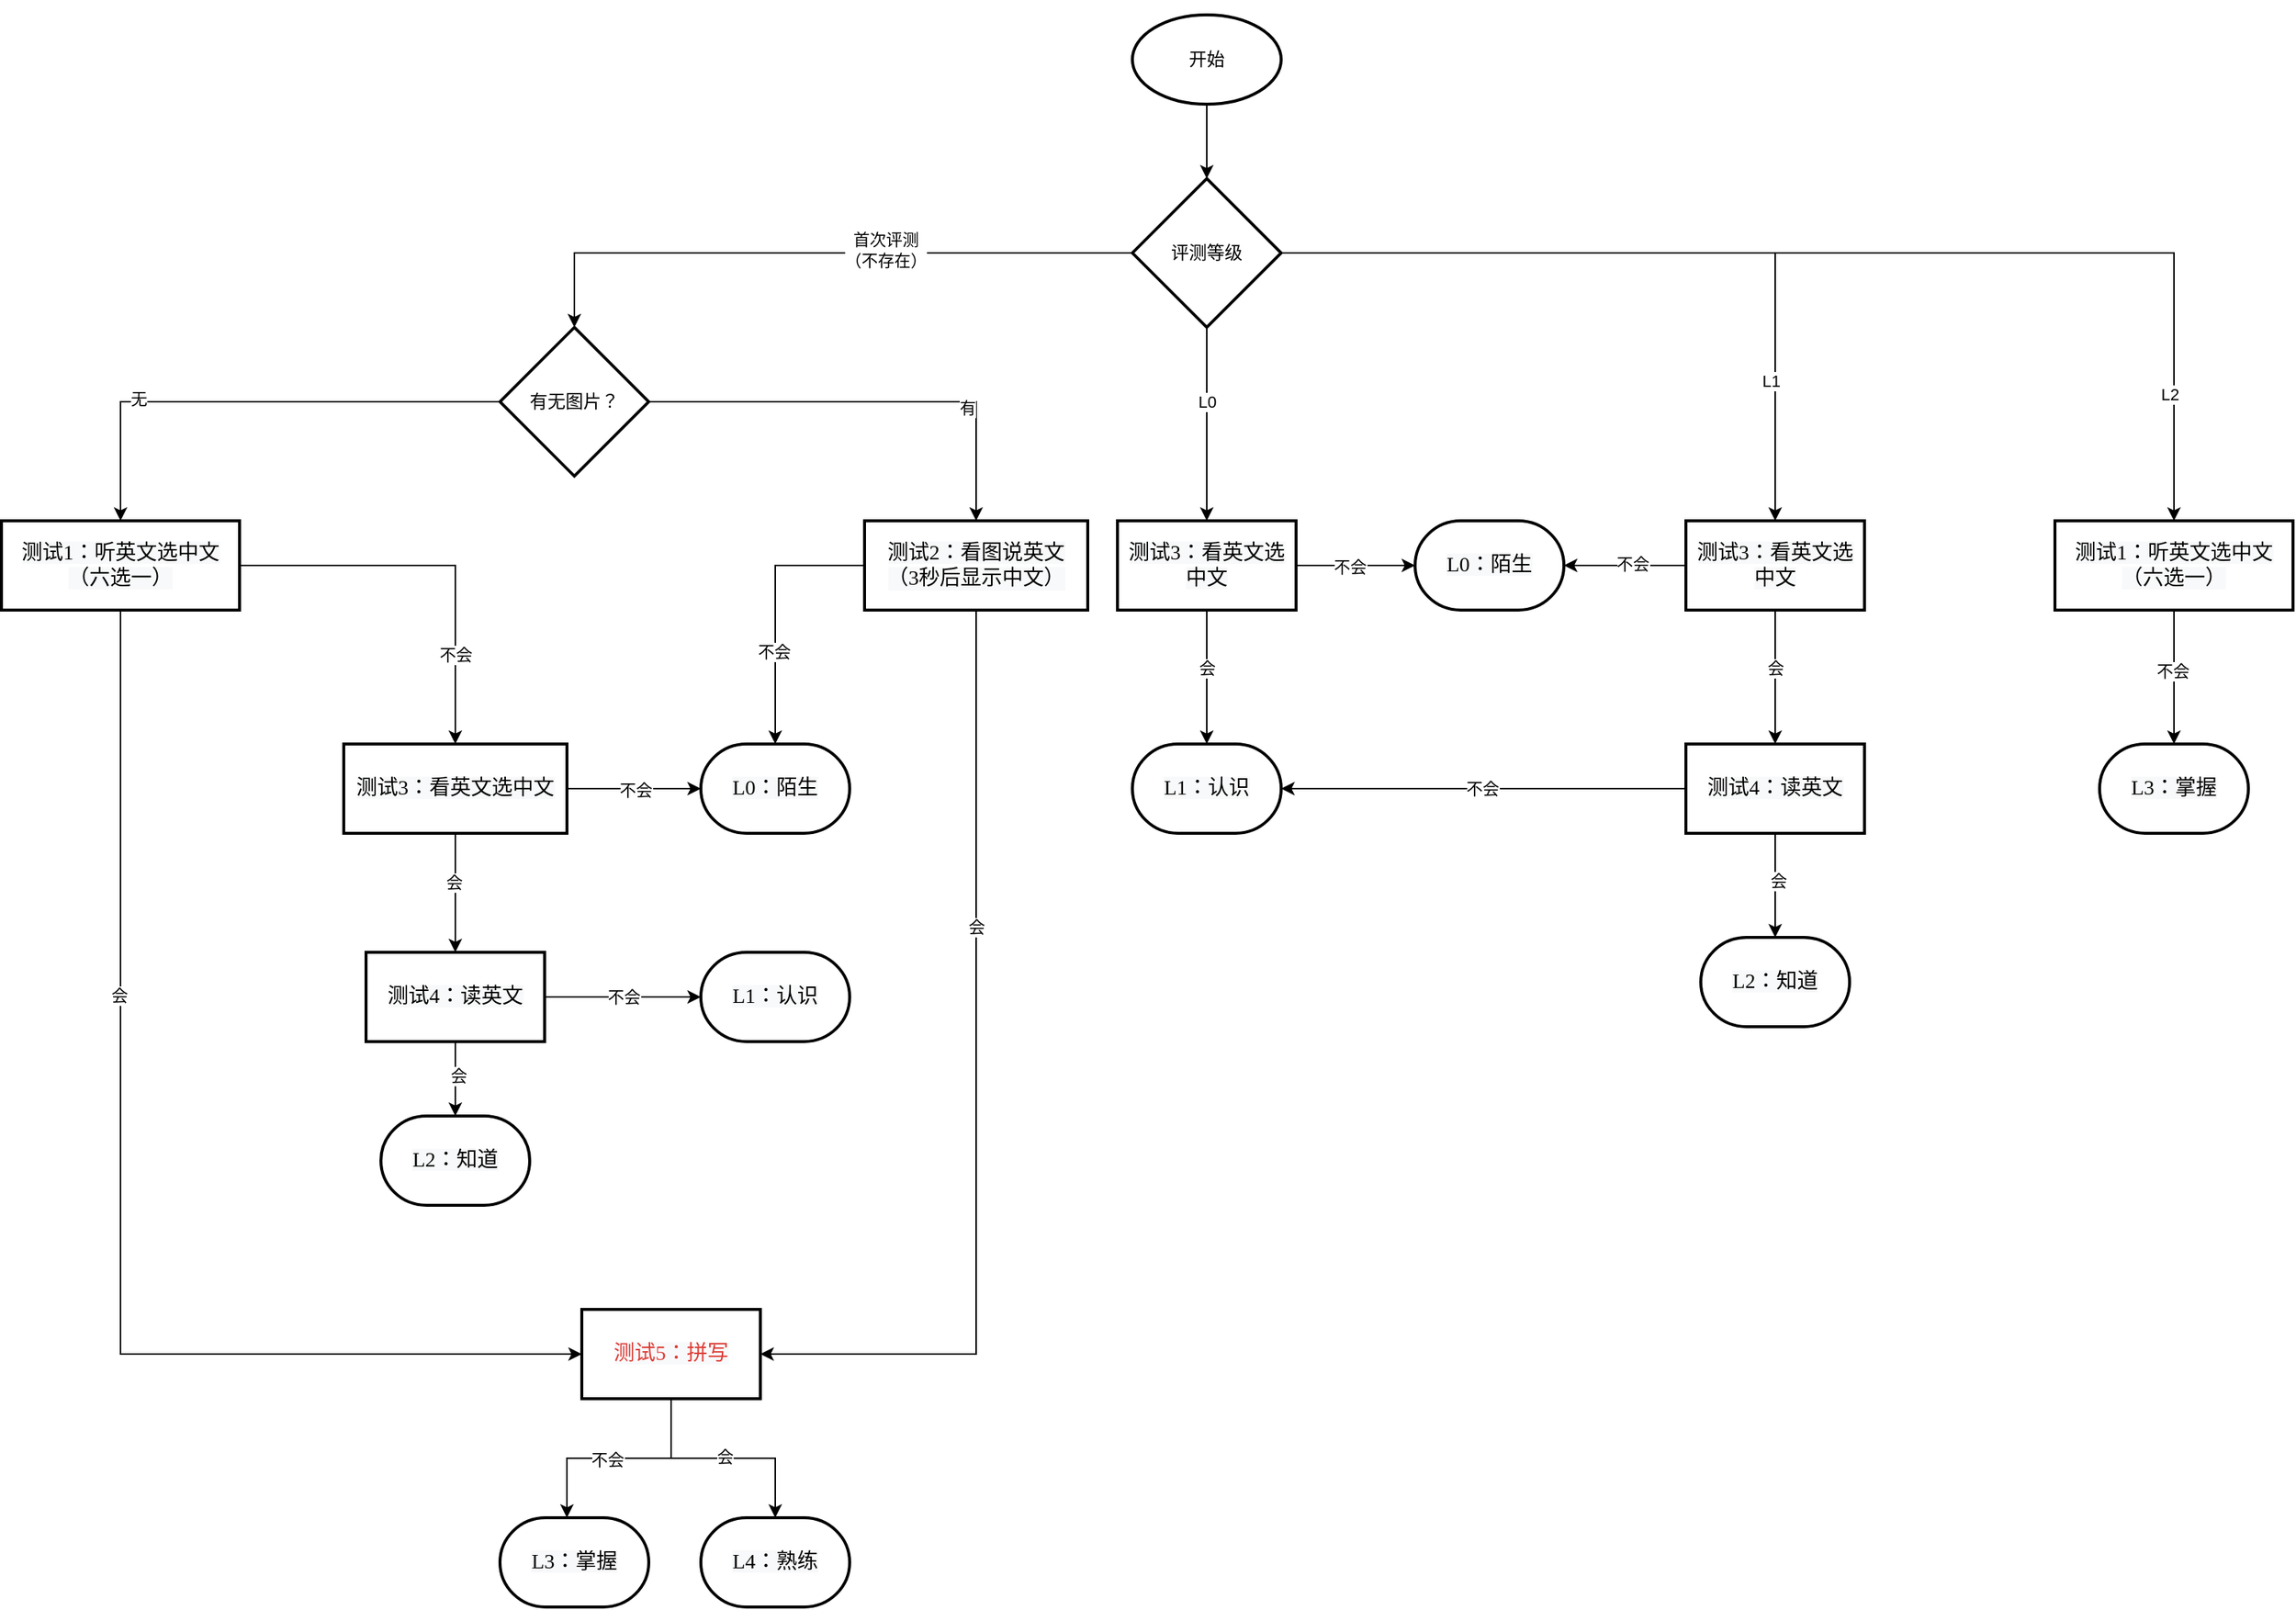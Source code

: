 <mxfile version="28.1.2">
  <diagram name="第 1 页" id="oHbD-aNrraQf_shXIENC">
    <mxGraphModel dx="1869" dy="622" grid="1" gridSize="10" guides="1" tooltips="1" connect="1" arrows="1" fold="1" page="1" pageScale="1" pageWidth="827" pageHeight="1169" math="0" shadow="0">
      <root>
        <mxCell id="0" />
        <mxCell id="1" parent="0" />
        <mxCell id="J-9VhkRpKScXOS4LtKZ8-2" value="&#xa;  &#xa;    &#xa;    &#xa;    &#xa;    &#xa;    &#xa;    &#xa;    &#xa;    &#xa;    &#xa;    &#xa;    &#xa;    &#xa;    &#xa;    &#xa;    &#xa;    &#xa;    &#xa;    &#xa;    &#xa;    &#xa;    &#xa;    &#xa;    &#xa;    &#xa;    &#xa;    &#xa;    &#xa;    &#xa;    &#xa;    &#xa;    &#xa;    &#xa;    &#xa;    &#xa;    &#xa;    &#xa;    &#xa;    &#xa;    &#xa;    &#xa;    &#xa;    &#xa;    &#xa;    &#xa;    &#xa;    &#xa;  &#xa;" style="text;whiteSpace=wrap;html=1;" parent="1" vertex="1">
          <mxGeometry width="30" height="730" as="geometry" />
        </mxCell>
        <mxCell id="Ff4BgUBuPgwIS9jlTraj-3" value="" style="edgeStyle=orthogonalEdgeStyle;rounded=0;orthogonalLoop=1;jettySize=auto;html=1;" edge="1" parent="1" source="Ff4BgUBuPgwIS9jlTraj-1" target="Ff4BgUBuPgwIS9jlTraj-2">
          <mxGeometry relative="1" as="geometry" />
        </mxCell>
        <mxCell id="Ff4BgUBuPgwIS9jlTraj-1" value="开始" style="strokeWidth=2;html=1;shape=mxgraph.flowchart.start_1;whiteSpace=wrap;" vertex="1" parent="1">
          <mxGeometry x="380" y="10" width="100" height="60" as="geometry" />
        </mxCell>
        <mxCell id="Ff4BgUBuPgwIS9jlTraj-5" value="" style="edgeStyle=orthogonalEdgeStyle;rounded=0;orthogonalLoop=1;jettySize=auto;html=1;" edge="1" parent="1" source="Ff4BgUBuPgwIS9jlTraj-2" target="Ff4BgUBuPgwIS9jlTraj-4">
          <mxGeometry relative="1" as="geometry">
            <Array as="points">
              <mxPoint x="5" y="170" />
            </Array>
          </mxGeometry>
        </mxCell>
        <mxCell id="Ff4BgUBuPgwIS9jlTraj-6" value="首次评测&lt;div&gt;（不存在）&lt;/div&gt;" style="edgeLabel;html=1;align=center;verticalAlign=middle;resizable=0;points=[];" vertex="1" connectable="0" parent="Ff4BgUBuPgwIS9jlTraj-5">
          <mxGeometry x="-0.216" y="-2" relative="1" as="geometry">
            <mxPoint as="offset" />
          </mxGeometry>
        </mxCell>
        <mxCell id="Ff4BgUBuPgwIS9jlTraj-47" value="" style="edgeStyle=orthogonalEdgeStyle;rounded=0;orthogonalLoop=1;jettySize=auto;html=1;" edge="1" parent="1" source="Ff4BgUBuPgwIS9jlTraj-2" target="Ff4BgUBuPgwIS9jlTraj-46">
          <mxGeometry relative="1" as="geometry" />
        </mxCell>
        <mxCell id="Ff4BgUBuPgwIS9jlTraj-48" value="L0" style="edgeLabel;html=1;align=center;verticalAlign=middle;resizable=0;points=[];" vertex="1" connectable="0" parent="Ff4BgUBuPgwIS9jlTraj-47">
          <mxGeometry x="-0.674" relative="1" as="geometry">
            <mxPoint y="29" as="offset" />
          </mxGeometry>
        </mxCell>
        <mxCell id="Ff4BgUBuPgwIS9jlTraj-74" value="" style="edgeStyle=orthogonalEdgeStyle;rounded=0;orthogonalLoop=1;jettySize=auto;html=1;entryX=0.5;entryY=0;entryDx=0;entryDy=0;" edge="1" parent="1" source="Ff4BgUBuPgwIS9jlTraj-2" target="Ff4BgUBuPgwIS9jlTraj-72">
          <mxGeometry relative="1" as="geometry">
            <mxPoint x="1100" y="170" as="targetPoint" />
          </mxGeometry>
        </mxCell>
        <mxCell id="Ff4BgUBuPgwIS9jlTraj-75" value="L2" style="edgeLabel;html=1;align=center;verticalAlign=middle;resizable=0;points=[];" vertex="1" connectable="0" parent="Ff4BgUBuPgwIS9jlTraj-74">
          <mxGeometry x="0.781" y="-3" relative="1" as="geometry">
            <mxPoint as="offset" />
          </mxGeometry>
        </mxCell>
        <mxCell id="Ff4BgUBuPgwIS9jlTraj-2" value="评测等级" style="strokeWidth=2;html=1;shape=mxgraph.flowchart.decision;whiteSpace=wrap;" vertex="1" parent="1">
          <mxGeometry x="380" y="120" width="100" height="100" as="geometry" />
        </mxCell>
        <mxCell id="Ff4BgUBuPgwIS9jlTraj-8" value="" style="edgeStyle=orthogonalEdgeStyle;rounded=0;orthogonalLoop=1;jettySize=auto;html=1;" edge="1" parent="1" source="Ff4BgUBuPgwIS9jlTraj-4" target="Ff4BgUBuPgwIS9jlTraj-7">
          <mxGeometry relative="1" as="geometry" />
        </mxCell>
        <mxCell id="Ff4BgUBuPgwIS9jlTraj-11" value="无" style="edgeLabel;html=1;align=center;verticalAlign=middle;resizable=0;points=[];" vertex="1" connectable="0" parent="Ff4BgUBuPgwIS9jlTraj-8">
          <mxGeometry x="0.453" y="-2" relative="1" as="geometry">
            <mxPoint as="offset" />
          </mxGeometry>
        </mxCell>
        <mxCell id="Ff4BgUBuPgwIS9jlTraj-10" value="" style="edgeStyle=orthogonalEdgeStyle;rounded=0;orthogonalLoop=1;jettySize=auto;html=1;" edge="1" parent="1" source="Ff4BgUBuPgwIS9jlTraj-4" target="Ff4BgUBuPgwIS9jlTraj-9">
          <mxGeometry relative="1" as="geometry" />
        </mxCell>
        <mxCell id="Ff4BgUBuPgwIS9jlTraj-12" value="有" style="edgeLabel;html=1;align=center;verticalAlign=middle;resizable=0;points=[];" vertex="1" connectable="0" parent="Ff4BgUBuPgwIS9jlTraj-10">
          <mxGeometry x="0.428" y="-4" relative="1" as="geometry">
            <mxPoint as="offset" />
          </mxGeometry>
        </mxCell>
        <mxCell id="Ff4BgUBuPgwIS9jlTraj-4" value="有无图片？" style="strokeWidth=2;html=1;shape=mxgraph.flowchart.decision;whiteSpace=wrap;" vertex="1" parent="1">
          <mxGeometry x="-45" y="220" width="100" height="100" as="geometry" />
        </mxCell>
        <mxCell id="Ff4BgUBuPgwIS9jlTraj-14" value="" style="edgeStyle=orthogonalEdgeStyle;rounded=0;orthogonalLoop=1;jettySize=auto;html=1;" edge="1" parent="1" source="Ff4BgUBuPgwIS9jlTraj-7" target="Ff4BgUBuPgwIS9jlTraj-13">
          <mxGeometry relative="1" as="geometry" />
        </mxCell>
        <mxCell id="Ff4BgUBuPgwIS9jlTraj-21" value="不会" style="edgeLabel;html=1;align=center;verticalAlign=middle;resizable=0;points=[];" vertex="1" connectable="0" parent="Ff4BgUBuPgwIS9jlTraj-14">
          <mxGeometry x="0.543" relative="1" as="geometry">
            <mxPoint as="offset" />
          </mxGeometry>
        </mxCell>
        <mxCell id="Ff4BgUBuPgwIS9jlTraj-33" value="" style="edgeStyle=orthogonalEdgeStyle;rounded=0;orthogonalLoop=1;jettySize=auto;html=1;" edge="1" parent="1" source="Ff4BgUBuPgwIS9jlTraj-7" target="Ff4BgUBuPgwIS9jlTraj-32">
          <mxGeometry relative="1" as="geometry">
            <Array as="points">
              <mxPoint x="-300" y="910" />
            </Array>
          </mxGeometry>
        </mxCell>
        <mxCell id="Ff4BgUBuPgwIS9jlTraj-34" value="会" style="edgeLabel;html=1;align=center;verticalAlign=middle;resizable=0;points=[];" vertex="1" connectable="0" parent="Ff4BgUBuPgwIS9jlTraj-33">
          <mxGeometry x="-0.362" y="-1" relative="1" as="geometry">
            <mxPoint as="offset" />
          </mxGeometry>
        </mxCell>
        <mxCell id="Ff4BgUBuPgwIS9jlTraj-7" value="&lt;span style=&quot;font-family: 默认字体; font-size: 14px; background-color: rgb(248, 249, 250);&quot;&gt;测试1：听英文选中文&lt;/span&gt;&lt;br style=&quot;margin: 0px; padding: 0px; font-family: 默认字体; font-size: 14px; background-color: rgb(248, 249, 250);&quot;&gt;&lt;span style=&quot;font-family: 默认字体; font-size: 14px; background-color: rgb(248, 249, 250);&quot;&gt;（六选一）&lt;/span&gt;" style="whiteSpace=wrap;html=1;strokeWidth=2;" vertex="1" parent="1">
          <mxGeometry x="-380" y="350" width="160" height="60" as="geometry" />
        </mxCell>
        <mxCell id="Ff4BgUBuPgwIS9jlTraj-19" value="" style="edgeStyle=orthogonalEdgeStyle;rounded=0;orthogonalLoop=1;jettySize=auto;html=1;" edge="1" parent="1" source="Ff4BgUBuPgwIS9jlTraj-9" target="Ff4BgUBuPgwIS9jlTraj-17">
          <mxGeometry relative="1" as="geometry" />
        </mxCell>
        <mxCell id="Ff4BgUBuPgwIS9jlTraj-20" value="不会" style="edgeLabel;html=1;align=center;verticalAlign=middle;resizable=0;points=[];" vertex="1" connectable="0" parent="Ff4BgUBuPgwIS9jlTraj-19">
          <mxGeometry x="0.311" y="-1" relative="1" as="geometry">
            <mxPoint as="offset" />
          </mxGeometry>
        </mxCell>
        <mxCell id="Ff4BgUBuPgwIS9jlTraj-36" value="" style="edgeStyle=orthogonalEdgeStyle;rounded=0;orthogonalLoop=1;jettySize=auto;html=1;" edge="1" parent="1" source="Ff4BgUBuPgwIS9jlTraj-9" target="Ff4BgUBuPgwIS9jlTraj-32">
          <mxGeometry relative="1" as="geometry">
            <mxPoint x="275" y="500" as="targetPoint" />
            <Array as="points">
              <mxPoint x="275" y="910" />
            </Array>
          </mxGeometry>
        </mxCell>
        <mxCell id="Ff4BgUBuPgwIS9jlTraj-37" value="会" style="edgeLabel;html=1;align=center;verticalAlign=middle;resizable=0;points=[];" vertex="1" connectable="0" parent="Ff4BgUBuPgwIS9jlTraj-36">
          <mxGeometry x="-0.341" relative="1" as="geometry">
            <mxPoint as="offset" />
          </mxGeometry>
        </mxCell>
        <mxCell id="Ff4BgUBuPgwIS9jlTraj-9" value="&lt;span style=&quot;font-family: 默认字体; font-size: 14px; background-color: rgb(248, 249, 250);&quot;&gt;测试2：看图说英文&lt;/span&gt;&lt;div style=&quot;margin: 0px; padding: 0px; font-family: 默认字体; font-size: 14px; background-color: rgb(248, 249, 250);&quot;&gt;（3秒后显示中文）&lt;/div&gt;" style="whiteSpace=wrap;html=1;strokeWidth=2;" vertex="1" parent="1">
          <mxGeometry x="200" y="350" width="150" height="60" as="geometry" />
        </mxCell>
        <mxCell id="Ff4BgUBuPgwIS9jlTraj-18" value="" style="edgeStyle=orthogonalEdgeStyle;rounded=0;orthogonalLoop=1;jettySize=auto;html=1;" edge="1" parent="1" source="Ff4BgUBuPgwIS9jlTraj-13" target="Ff4BgUBuPgwIS9jlTraj-17">
          <mxGeometry relative="1" as="geometry">
            <Array as="points">
              <mxPoint x="50" y="530" />
              <mxPoint x="50" y="530" />
            </Array>
          </mxGeometry>
        </mxCell>
        <mxCell id="Ff4BgUBuPgwIS9jlTraj-22" value="不会" style="edgeLabel;html=1;align=center;verticalAlign=middle;resizable=0;points=[];" vertex="1" connectable="0" parent="Ff4BgUBuPgwIS9jlTraj-18">
          <mxGeometry x="0.022" y="-1" relative="1" as="geometry">
            <mxPoint as="offset" />
          </mxGeometry>
        </mxCell>
        <mxCell id="Ff4BgUBuPgwIS9jlTraj-24" value="" style="edgeStyle=orthogonalEdgeStyle;rounded=0;orthogonalLoop=1;jettySize=auto;html=1;" edge="1" parent="1" source="Ff4BgUBuPgwIS9jlTraj-13" target="Ff4BgUBuPgwIS9jlTraj-23">
          <mxGeometry relative="1" as="geometry" />
        </mxCell>
        <mxCell id="Ff4BgUBuPgwIS9jlTraj-28" value="会" style="edgeLabel;html=1;align=center;verticalAlign=middle;resizable=0;points=[];" vertex="1" connectable="0" parent="Ff4BgUBuPgwIS9jlTraj-24">
          <mxGeometry x="-0.19" y="-1" relative="1" as="geometry">
            <mxPoint as="offset" />
          </mxGeometry>
        </mxCell>
        <mxCell id="Ff4BgUBuPgwIS9jlTraj-13" value="&lt;span style=&quot;font-family: 默认字体; font-size: 14px; background-color: rgb(248, 249, 250);&quot;&gt;测试3：看英文选中文&lt;/span&gt;" style="whiteSpace=wrap;html=1;strokeWidth=2;" vertex="1" parent="1">
          <mxGeometry x="-150" y="500" width="150" height="60" as="geometry" />
        </mxCell>
        <mxCell id="Ff4BgUBuPgwIS9jlTraj-17" value="&lt;span style=&quot;font-family: 默认字体; font-size: 14px; background-color: rgb(248, 249, 250);&quot;&gt;L0：陌生&lt;/span&gt;" style="strokeWidth=2;html=1;shape=mxgraph.flowchart.terminator;whiteSpace=wrap;" vertex="1" parent="1">
          <mxGeometry x="90" y="500" width="100" height="60" as="geometry" />
        </mxCell>
        <mxCell id="Ff4BgUBuPgwIS9jlTraj-26" value="" style="edgeStyle=orthogonalEdgeStyle;rounded=0;orthogonalLoop=1;jettySize=auto;html=1;" edge="1" parent="1" source="Ff4BgUBuPgwIS9jlTraj-23" target="Ff4BgUBuPgwIS9jlTraj-25">
          <mxGeometry relative="1" as="geometry" />
        </mxCell>
        <mxCell id="Ff4BgUBuPgwIS9jlTraj-27" value="不会" style="edgeLabel;html=1;align=center;verticalAlign=middle;resizable=0;points=[];" vertex="1" connectable="0" parent="Ff4BgUBuPgwIS9jlTraj-26">
          <mxGeometry x="0.009" relative="1" as="geometry">
            <mxPoint as="offset" />
          </mxGeometry>
        </mxCell>
        <mxCell id="Ff4BgUBuPgwIS9jlTraj-30" value="" style="edgeStyle=orthogonalEdgeStyle;rounded=0;orthogonalLoop=1;jettySize=auto;html=1;" edge="1" parent="1" source="Ff4BgUBuPgwIS9jlTraj-23" target="Ff4BgUBuPgwIS9jlTraj-29">
          <mxGeometry relative="1" as="geometry" />
        </mxCell>
        <mxCell id="Ff4BgUBuPgwIS9jlTraj-31" value="会" style="edgeLabel;html=1;align=center;verticalAlign=middle;resizable=0;points=[];" vertex="1" connectable="0" parent="Ff4BgUBuPgwIS9jlTraj-30">
          <mxGeometry x="-0.104" y="2" relative="1" as="geometry">
            <mxPoint as="offset" />
          </mxGeometry>
        </mxCell>
        <mxCell id="Ff4BgUBuPgwIS9jlTraj-23" value="&lt;span style=&quot;font-family: 默认字体; font-size: 14px; background-color: rgb(248, 249, 250);&quot;&gt;测试4：读英文&lt;/span&gt;" style="whiteSpace=wrap;html=1;strokeWidth=2;" vertex="1" parent="1">
          <mxGeometry x="-135" y="640" width="120" height="60" as="geometry" />
        </mxCell>
        <mxCell id="Ff4BgUBuPgwIS9jlTraj-25" value="&lt;span style=&quot;font-family: 默认字体; font-size: 14px; background-color: rgb(248, 249, 250);&quot;&gt;L1：认识&lt;/span&gt;" style="strokeWidth=2;html=1;shape=mxgraph.flowchart.terminator;whiteSpace=wrap;" vertex="1" parent="1">
          <mxGeometry x="90" y="640" width="100" height="60" as="geometry" />
        </mxCell>
        <mxCell id="Ff4BgUBuPgwIS9jlTraj-29" value="&lt;span style=&quot;font-family: 默认字体; font-size: 14px; background-color: rgb(248, 249, 250);&quot;&gt;L2：知道&lt;/span&gt;" style="strokeWidth=2;html=1;shape=mxgraph.flowchart.terminator;whiteSpace=wrap;" vertex="1" parent="1">
          <mxGeometry x="-125" y="750" width="100" height="60" as="geometry" />
        </mxCell>
        <mxCell id="Ff4BgUBuPgwIS9jlTraj-41" value="" style="edgeStyle=orthogonalEdgeStyle;rounded=0;orthogonalLoop=1;jettySize=auto;html=1;" edge="1" parent="1" source="Ff4BgUBuPgwIS9jlTraj-32" target="Ff4BgUBuPgwIS9jlTraj-38">
          <mxGeometry relative="1" as="geometry">
            <mxPoint x="15" y="1020" as="targetPoint" />
            <Array as="points">
              <mxPoint x="70" y="980" />
              <mxPoint y="980" />
            </Array>
          </mxGeometry>
        </mxCell>
        <mxCell id="Ff4BgUBuPgwIS9jlTraj-44" value="不会" style="edgeLabel;html=1;align=center;verticalAlign=middle;resizable=0;points=[];" vertex="1" connectable="0" parent="Ff4BgUBuPgwIS9jlTraj-41">
          <mxGeometry x="0.114" y="1" relative="1" as="geometry">
            <mxPoint as="offset" />
          </mxGeometry>
        </mxCell>
        <mxCell id="Ff4BgUBuPgwIS9jlTraj-43" value="" style="edgeStyle=orthogonalEdgeStyle;rounded=0;orthogonalLoop=1;jettySize=auto;html=1;" edge="1" parent="1" source="Ff4BgUBuPgwIS9jlTraj-32" target="Ff4BgUBuPgwIS9jlTraj-39">
          <mxGeometry relative="1" as="geometry">
            <mxPoint x="15" y="1020" as="targetPoint" />
            <Array as="points">
              <mxPoint x="70" y="980" />
              <mxPoint x="140" y="980" />
            </Array>
          </mxGeometry>
        </mxCell>
        <mxCell id="Ff4BgUBuPgwIS9jlTraj-45" value="会" style="edgeLabel;html=1;align=center;verticalAlign=middle;resizable=0;points=[];" vertex="1" connectable="0" parent="Ff4BgUBuPgwIS9jlTraj-43">
          <mxGeometry x="0.011" y="1" relative="1" as="geometry">
            <mxPoint as="offset" />
          </mxGeometry>
        </mxCell>
        <mxCell id="Ff4BgUBuPgwIS9jlTraj-32" value="&lt;span style=&quot;color: rgb(222, 60, 54); font-family: 默认字体; font-size: 14px; background-color: rgb(248, 249, 250);&quot;&gt;测试5：拼写&lt;/span&gt;" style="whiteSpace=wrap;html=1;strokeWidth=2;" vertex="1" parent="1">
          <mxGeometry x="10" y="880" width="120" height="60" as="geometry" />
        </mxCell>
        <mxCell id="Ff4BgUBuPgwIS9jlTraj-38" value="&lt;span style=&quot;font-family: 默认字体; font-size: 14px; background-color: rgb(248, 249, 250);&quot;&gt;L3：掌握&lt;/span&gt;" style="strokeWidth=2;html=1;shape=mxgraph.flowchart.terminator;whiteSpace=wrap;" vertex="1" parent="1">
          <mxGeometry x="-45" y="1020" width="100" height="60" as="geometry" />
        </mxCell>
        <mxCell id="Ff4BgUBuPgwIS9jlTraj-39" value="&lt;span style=&quot;font-family: 默认字体; font-size: 14px; background-color: rgb(248, 249, 250);&quot;&gt;L4：熟练&lt;/span&gt;" style="strokeWidth=2;html=1;shape=mxgraph.flowchart.terminator;whiteSpace=wrap;" vertex="1" parent="1">
          <mxGeometry x="90" y="1020" width="100" height="60" as="geometry" />
        </mxCell>
        <mxCell id="Ff4BgUBuPgwIS9jlTraj-51" value="" style="edgeStyle=orthogonalEdgeStyle;rounded=0;orthogonalLoop=1;jettySize=auto;html=1;" edge="1" parent="1" source="Ff4BgUBuPgwIS9jlTraj-46" target="Ff4BgUBuPgwIS9jlTraj-49">
          <mxGeometry relative="1" as="geometry" />
        </mxCell>
        <mxCell id="Ff4BgUBuPgwIS9jlTraj-53" value="会" style="edgeLabel;html=1;align=center;verticalAlign=middle;resizable=0;points=[];" vertex="1" connectable="0" parent="Ff4BgUBuPgwIS9jlTraj-51">
          <mxGeometry x="-0.149" relative="1" as="geometry">
            <mxPoint as="offset" />
          </mxGeometry>
        </mxCell>
        <mxCell id="Ff4BgUBuPgwIS9jlTraj-52" value="" style="edgeStyle=orthogonalEdgeStyle;rounded=0;orthogonalLoop=1;jettySize=auto;html=1;" edge="1" parent="1" source="Ff4BgUBuPgwIS9jlTraj-46" target="Ff4BgUBuPgwIS9jlTraj-50">
          <mxGeometry relative="1" as="geometry" />
        </mxCell>
        <mxCell id="Ff4BgUBuPgwIS9jlTraj-54" value="不会" style="edgeLabel;html=1;align=center;verticalAlign=middle;resizable=0;points=[];" vertex="1" connectable="0" parent="Ff4BgUBuPgwIS9jlTraj-52">
          <mxGeometry x="-0.112" y="-1" relative="1" as="geometry">
            <mxPoint as="offset" />
          </mxGeometry>
        </mxCell>
        <mxCell id="Ff4BgUBuPgwIS9jlTraj-46" value="&lt;span style=&quot;font-family: 默认字体; font-size: 14px; background-color: rgb(248, 249, 250);&quot;&gt;测试3：看英文选中文&lt;/span&gt;" style="whiteSpace=wrap;html=1;strokeWidth=2;" vertex="1" parent="1">
          <mxGeometry x="370" y="350" width="120" height="60" as="geometry" />
        </mxCell>
        <mxCell id="Ff4BgUBuPgwIS9jlTraj-49" value="&lt;span style=&quot;font-family: 默认字体; font-size: 14px; background-color: rgb(248, 249, 250);&quot;&gt;L1：认识&lt;/span&gt;" style="strokeWidth=2;html=1;shape=mxgraph.flowchart.terminator;whiteSpace=wrap;" vertex="1" parent="1">
          <mxGeometry x="380" y="500" width="100" height="60" as="geometry" />
        </mxCell>
        <mxCell id="Ff4BgUBuPgwIS9jlTraj-50" value="&lt;span style=&quot;font-family: 默认字体; font-size: 14px; background-color: rgb(248, 249, 250);&quot;&gt;L0：陌生&lt;/span&gt;" style="strokeWidth=2;html=1;shape=mxgraph.flowchart.terminator;whiteSpace=wrap;" vertex="1" parent="1">
          <mxGeometry x="570" y="350" width="100" height="60" as="geometry" />
        </mxCell>
        <mxCell id="Ff4BgUBuPgwIS9jlTraj-55" value="" style="edgeStyle=orthogonalEdgeStyle;rounded=0;orthogonalLoop=1;jettySize=auto;html=1;" edge="1" parent="1" target="Ff4BgUBuPgwIS9jlTraj-61" source="Ff4BgUBuPgwIS9jlTraj-2">
          <mxGeometry relative="1" as="geometry">
            <mxPoint x="750" y="220" as="sourcePoint" />
          </mxGeometry>
        </mxCell>
        <mxCell id="Ff4BgUBuPgwIS9jlTraj-64" value="L1" style="edgeLabel;html=1;align=center;verticalAlign=middle;resizable=0;points=[];" vertex="1" connectable="0" parent="Ff4BgUBuPgwIS9jlTraj-55">
          <mxGeometry x="0.63" y="-3" relative="1" as="geometry">
            <mxPoint as="offset" />
          </mxGeometry>
        </mxCell>
        <mxCell id="Ff4BgUBuPgwIS9jlTraj-57" value="" style="edgeStyle=orthogonalEdgeStyle;rounded=0;orthogonalLoop=1;jettySize=auto;html=1;" edge="1" parent="1" source="Ff4BgUBuPgwIS9jlTraj-61" target="Ff4BgUBuPgwIS9jlTraj-69">
          <mxGeometry relative="1" as="geometry">
            <mxPoint x="812" y="480" as="targetPoint" />
          </mxGeometry>
        </mxCell>
        <mxCell id="Ff4BgUBuPgwIS9jlTraj-58" value="会" style="edgeLabel;html=1;align=center;verticalAlign=middle;resizable=0;points=[];" vertex="1" connectable="0" parent="Ff4BgUBuPgwIS9jlTraj-57">
          <mxGeometry x="-0.149" relative="1" as="geometry">
            <mxPoint as="offset" />
          </mxGeometry>
        </mxCell>
        <mxCell id="Ff4BgUBuPgwIS9jlTraj-59" value="" style="edgeStyle=orthogonalEdgeStyle;rounded=0;orthogonalLoop=1;jettySize=auto;html=1;" edge="1" parent="1" source="Ff4BgUBuPgwIS9jlTraj-61" target="Ff4BgUBuPgwIS9jlTraj-50">
          <mxGeometry relative="1" as="geometry">
            <mxPoint x="880" y="380" as="targetPoint" />
          </mxGeometry>
        </mxCell>
        <mxCell id="Ff4BgUBuPgwIS9jlTraj-60" value="不会" style="edgeLabel;html=1;align=center;verticalAlign=middle;resizable=0;points=[];" vertex="1" connectable="0" parent="Ff4BgUBuPgwIS9jlTraj-59">
          <mxGeometry x="-0.112" y="-1" relative="1" as="geometry">
            <mxPoint as="offset" />
          </mxGeometry>
        </mxCell>
        <mxCell id="Ff4BgUBuPgwIS9jlTraj-61" value="&lt;span style=&quot;font-family: 默认字体; font-size: 14px; background-color: rgb(248, 249, 250);&quot;&gt;测试3：看英文选中文&lt;/span&gt;" style="whiteSpace=wrap;html=1;strokeWidth=2;" vertex="1" parent="1">
          <mxGeometry x="752" y="350" width="120" height="60" as="geometry" />
        </mxCell>
        <mxCell id="Ff4BgUBuPgwIS9jlTraj-65" value="" style="edgeStyle=orthogonalEdgeStyle;rounded=0;orthogonalLoop=1;jettySize=auto;html=1;" edge="1" parent="1" source="Ff4BgUBuPgwIS9jlTraj-69" target="Ff4BgUBuPgwIS9jlTraj-49">
          <mxGeometry relative="1" as="geometry" />
        </mxCell>
        <mxCell id="Ff4BgUBuPgwIS9jlTraj-66" value="不会" style="edgeLabel;html=1;align=center;verticalAlign=middle;resizable=0;points=[];" vertex="1" connectable="0" parent="Ff4BgUBuPgwIS9jlTraj-65">
          <mxGeometry x="0.009" relative="1" as="geometry">
            <mxPoint as="offset" />
          </mxGeometry>
        </mxCell>
        <mxCell id="Ff4BgUBuPgwIS9jlTraj-67" value="" style="edgeStyle=orthogonalEdgeStyle;rounded=0;orthogonalLoop=1;jettySize=auto;html=1;" edge="1" parent="1" source="Ff4BgUBuPgwIS9jlTraj-69" target="Ff4BgUBuPgwIS9jlTraj-71">
          <mxGeometry relative="1" as="geometry" />
        </mxCell>
        <mxCell id="Ff4BgUBuPgwIS9jlTraj-68" value="会" style="edgeLabel;html=1;align=center;verticalAlign=middle;resizable=0;points=[];" vertex="1" connectable="0" parent="Ff4BgUBuPgwIS9jlTraj-67">
          <mxGeometry x="-0.104" y="2" relative="1" as="geometry">
            <mxPoint as="offset" />
          </mxGeometry>
        </mxCell>
        <mxCell id="Ff4BgUBuPgwIS9jlTraj-69" value="&lt;span style=&quot;font-family: 默认字体; font-size: 14px; background-color: rgb(248, 249, 250);&quot;&gt;测试4：读英文&lt;/span&gt;" style="whiteSpace=wrap;html=1;strokeWidth=2;" vertex="1" parent="1">
          <mxGeometry x="752" y="500" width="120" height="60" as="geometry" />
        </mxCell>
        <mxCell id="Ff4BgUBuPgwIS9jlTraj-71" value="&lt;span style=&quot;font-family: 默认字体; font-size: 14px; background-color: rgb(248, 249, 250);&quot;&gt;L2：知道&lt;/span&gt;" style="strokeWidth=2;html=1;shape=mxgraph.flowchart.terminator;whiteSpace=wrap;" vertex="1" parent="1">
          <mxGeometry x="762" y="630" width="100" height="60" as="geometry" />
        </mxCell>
        <mxCell id="Ff4BgUBuPgwIS9jlTraj-77" value="" style="edgeStyle=orthogonalEdgeStyle;rounded=0;orthogonalLoop=1;jettySize=auto;html=1;" edge="1" parent="1" source="Ff4BgUBuPgwIS9jlTraj-72" target="Ff4BgUBuPgwIS9jlTraj-76">
          <mxGeometry relative="1" as="geometry" />
        </mxCell>
        <mxCell id="Ff4BgUBuPgwIS9jlTraj-78" value="不会" style="edgeLabel;html=1;align=center;verticalAlign=middle;resizable=0;points=[];" vertex="1" connectable="0" parent="Ff4BgUBuPgwIS9jlTraj-77">
          <mxGeometry x="-0.095" y="-1" relative="1" as="geometry">
            <mxPoint as="offset" />
          </mxGeometry>
        </mxCell>
        <mxCell id="Ff4BgUBuPgwIS9jlTraj-72" value="&lt;span style=&quot;font-family: 默认字体; font-size: 14px; background-color: rgb(248, 249, 250);&quot;&gt;测试1：听英文选中文&lt;/span&gt;&lt;br style=&quot;margin: 0px; padding: 0px; font-family: 默认字体; font-size: 14px; background-color: rgb(248, 249, 250);&quot;&gt;&lt;span style=&quot;font-family: 默认字体; font-size: 14px; background-color: rgb(248, 249, 250);&quot;&gt;（六选一）&lt;/span&gt;" style="whiteSpace=wrap;html=1;strokeWidth=2;" vertex="1" parent="1">
          <mxGeometry x="1000" y="350" width="160" height="60" as="geometry" />
        </mxCell>
        <mxCell id="Ff4BgUBuPgwIS9jlTraj-76" value="&lt;span style=&quot;font-family: 默认字体; font-size: 14px; background-color: rgb(248, 249, 250);&quot;&gt;L3：掌握&lt;/span&gt;" style="strokeWidth=2;html=1;shape=mxgraph.flowchart.terminator;whiteSpace=wrap;" vertex="1" parent="1">
          <mxGeometry x="1030" y="500" width="100" height="60" as="geometry" />
        </mxCell>
      </root>
    </mxGraphModel>
  </diagram>
</mxfile>
